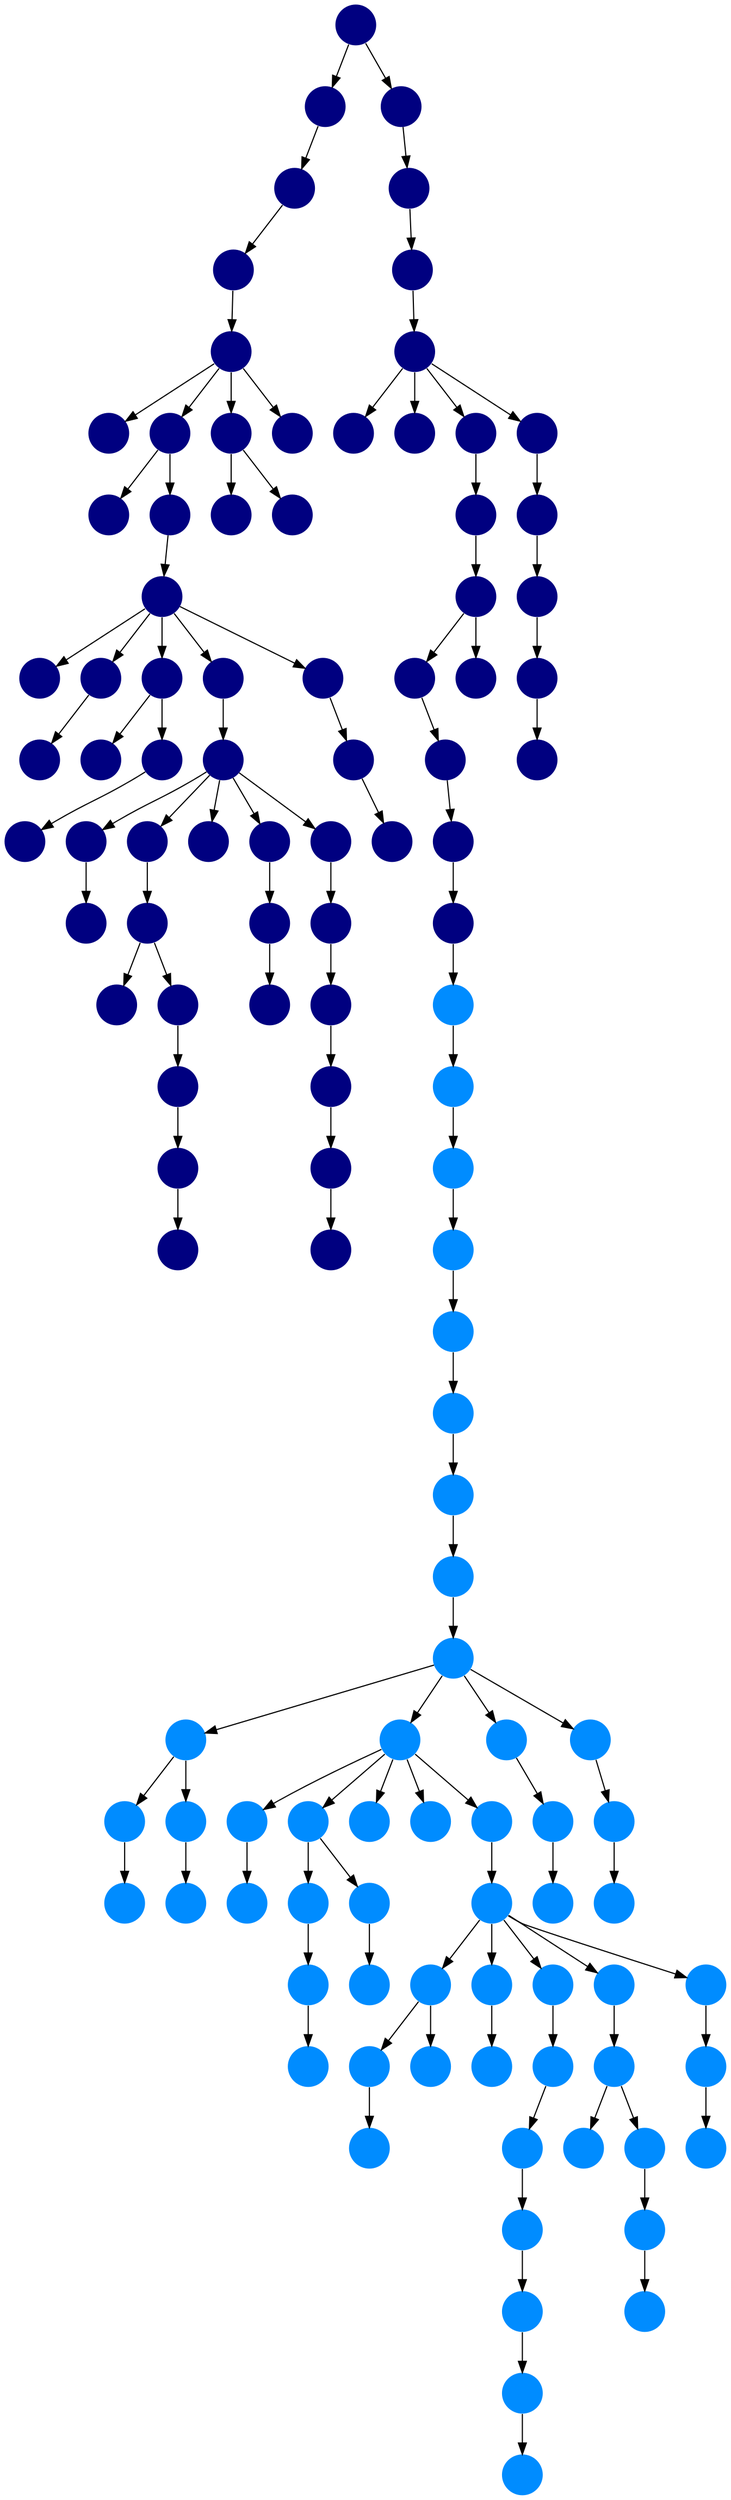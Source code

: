 digraph{
0 [tooltip = "G", penwidth = 0, style = filled, fillcolor = "#008cff", shape = circle, label = ""]
1 [tooltip = "G", penwidth = 0, style = filled, fillcolor = "#008cff", shape = circle, label = ""]
2 [tooltip = "G", penwidth = 0, style = filled, fillcolor = "#008cff", shape = circle, label = ""]
3 [tooltip = "A", penwidth = 0, style = filled, fillcolor = "#000080", shape = circle, label = ""]
4 [tooltip = "A", penwidth = 0, style = filled, fillcolor = "#000080", shape = circle, label = ""]
5 [tooltip = "A", penwidth = 0, style = filled, fillcolor = "#000080", shape = circle, label = ""]
6 [tooltip = "A", penwidth = 0, style = filled, fillcolor = "#000080", shape = circle, label = ""]
7 [tooltip = "A", penwidth = 0, style = filled, fillcolor = "#000080", shape = circle, label = ""]
8 [tooltip = "G", penwidth = 0, style = filled, fillcolor = "#008cff", shape = circle, label = ""]
9 [tooltip = "A", penwidth = 0, style = filled, fillcolor = "#000080", shape = circle, label = ""]
10 [tooltip = "A", penwidth = 0, style = filled, fillcolor = "#000080", shape = circle, label = ""]
11 [tooltip = "A", penwidth = 0, style = filled, fillcolor = "#000080", shape = circle, label = ""]
12 [tooltip = "A", penwidth = 0, style = filled, fillcolor = "#000080", shape = circle, label = ""]
13 [tooltip = "A", penwidth = 0, style = filled, fillcolor = "#000080", shape = circle, label = ""]
14 [tooltip = "A", penwidth = 0, style = filled, fillcolor = "#000080", shape = circle, label = ""]
15 [tooltip = "A", penwidth = 0, style = filled, fillcolor = "#000080", shape = circle, label = ""]
16 [tooltip = "A", penwidth = 0, style = filled, fillcolor = "#000080", shape = circle, label = ""]
17 [tooltip = "A", penwidth = 0, style = filled, fillcolor = "#000080", shape = circle, label = ""]
18 [tooltip = "A", penwidth = 0, style = filled, fillcolor = "#000080", shape = circle, label = ""]
19 [tooltip = "G", penwidth = 0, style = filled, fillcolor = "#008cff", shape = circle, label = ""]
20 [tooltip = "A", penwidth = 0, style = filled, fillcolor = "#000080", shape = circle, label = ""]
21 [tooltip = "A", penwidth = 0, style = filled, fillcolor = "#000080", shape = circle, label = ""]
22 [tooltip = "A", penwidth = 0, style = filled, fillcolor = "#000080", shape = circle, label = ""]
23 [tooltip = "G", penwidth = 0, style = filled, fillcolor = "#008cff", shape = circle, label = ""]
24 [tooltip = "A", penwidth = 0, style = filled, fillcolor = "#000080", shape = circle, label = ""]
25 [tooltip = "A", penwidth = 0, style = filled, fillcolor = "#000080", shape = circle, label = ""]
26 [tooltip = "A", penwidth = 0, style = filled, fillcolor = "#000080", shape = circle, label = ""]
27 [tooltip = "A", penwidth = 0, style = filled, fillcolor = "#000080", shape = circle, label = ""]
28 [tooltip = "A", penwidth = 0, style = filled, fillcolor = "#000080", shape = circle, label = ""]
29 [tooltip = "A", penwidth = 0, style = filled, fillcolor = "#000080", shape = circle, label = ""]
30 [tooltip = "A", penwidth = 0, style = filled, fillcolor = "#000080", shape = circle, label = ""]
31 [tooltip = "A", penwidth = 0, style = filled, fillcolor = "#000080", shape = circle, label = ""]
32 [tooltip = "A", penwidth = 0, style = filled, fillcolor = "#000080", shape = circle, label = ""]
33 [tooltip = "A", penwidth = 0, style = filled, fillcolor = "#000080", shape = circle, label = ""]
34 [tooltip = "A", penwidth = 0, style = filled, fillcolor = "#000080", shape = circle, label = ""]
35 [tooltip = "A", penwidth = 0, style = filled, fillcolor = "#000080", shape = circle, label = ""]
36 [tooltip = "A", penwidth = 0, style = filled, fillcolor = "#000080", shape = circle, label = ""]
37 [tooltip = "A", penwidth = 0, style = filled, fillcolor = "#000080", shape = circle, label = ""]
38 [tooltip = "A", penwidth = 0, style = filled, fillcolor = "#000080", shape = circle, label = ""]
39 [tooltip = "A", penwidth = 0, style = filled, fillcolor = "#000080", shape = circle, label = ""]
40 [tooltip = "A", penwidth = 0, style = filled, fillcolor = "#000080", shape = circle, label = ""]
41 [tooltip = "G", penwidth = 0, style = filled, fillcolor = "#008cff", shape = circle, label = ""]
42 [tooltip = "A", penwidth = 0, style = filled, fillcolor = "#000080", shape = circle, label = ""]
43 [tooltip = "A", penwidth = 0, style = filled, fillcolor = "#000080", shape = circle, label = ""]
44 [tooltip = "A", penwidth = 0, style = filled, fillcolor = "#000080", shape = circle, label = ""]
45 [tooltip = "A", penwidth = 0, style = filled, fillcolor = "#000080", shape = circle, label = ""]
46 [tooltip = "G", penwidth = 0, style = filled, fillcolor = "#008cff", shape = circle, label = ""]
47 [tooltip = "A", penwidth = 0, style = filled, fillcolor = "#000080", shape = circle, label = ""]
48 [tooltip = "G", penwidth = 0, style = filled, fillcolor = "#008cff", shape = circle, label = ""]
49 [tooltip = "A", penwidth = 0, style = filled, fillcolor = "#000080", shape = circle, label = ""]
50 [tooltip = "A", penwidth = 0, style = filled, fillcolor = "#000080", shape = circle, label = ""]
51 [tooltip = "A", penwidth = 0, style = filled, fillcolor = "#000080", shape = circle, label = ""]
52 [tooltip = "A", penwidth = 0, style = filled, fillcolor = "#000080", shape = circle, label = ""]
53 [tooltip = "A", penwidth = 0, style = filled, fillcolor = "#000080", shape = circle, label = ""]
54 [tooltip = "G", penwidth = 0, style = filled, fillcolor = "#008cff", shape = circle, label = ""]
55 [tooltip = "G", penwidth = 0, style = filled, fillcolor = "#008cff", shape = circle, label = ""]
56 [tooltip = "G", penwidth = 0, style = filled, fillcolor = "#008cff", shape = circle, label = ""]
57 [tooltip = "G", penwidth = 0, style = filled, fillcolor = "#008cff", shape = circle, label = ""]
58 [tooltip = "G", penwidth = 0, style = filled, fillcolor = "#008cff", shape = circle, label = ""]
59 [tooltip = "G", penwidth = 0, style = filled, fillcolor = "#008cff", shape = circle, label = ""]
60 [tooltip = "G", penwidth = 0, style = filled, fillcolor = "#008cff", shape = circle, label = ""]
61 [tooltip = "G", penwidth = 0, style = filled, fillcolor = "#008cff", shape = circle, label = ""]
62 [tooltip = "G", penwidth = 0, style = filled, fillcolor = "#008cff", shape = circle, label = ""]
63 [tooltip = "G", penwidth = 0, style = filled, fillcolor = "#008cff", shape = circle, label = ""]
64 [tooltip = "G", penwidth = 0, style = filled, fillcolor = "#008cff", shape = circle, label = ""]
65 [tooltip = "G", penwidth = 0, style = filled, fillcolor = "#008cff", shape = circle, label = ""]
66 [tooltip = "G", penwidth = 0, style = filled, fillcolor = "#008cff", shape = circle, label = ""]
67 [tooltip = "G", penwidth = 0, style = filled, fillcolor = "#008cff", shape = circle, label = ""]
68 [tooltip = "G", penwidth = 0, style = filled, fillcolor = "#008cff", shape = circle, label = ""]
69 [tooltip = "G", penwidth = 0, style = filled, fillcolor = "#008cff", shape = circle, label = ""]
70 [tooltip = "G", penwidth = 0, style = filled, fillcolor = "#008cff", shape = circle, label = ""]
71 [tooltip = "G", penwidth = 0, style = filled, fillcolor = "#008cff", shape = circle, label = ""]
72 [tooltip = "G", penwidth = 0, style = filled, fillcolor = "#008cff", shape = circle, label = ""]
73 [tooltip = "G", penwidth = 0, style = filled, fillcolor = "#008cff", shape = circle, label = ""]
74 [tooltip = "G", penwidth = 0, style = filled, fillcolor = "#008cff", shape = circle, label = ""]
75 [tooltip = "G", penwidth = 0, style = filled, fillcolor = "#008cff", shape = circle, label = ""]
76 [tooltip = "G", penwidth = 0, style = filled, fillcolor = "#008cff", shape = circle, label = ""]
77 [tooltip = "G", penwidth = 0, style = filled, fillcolor = "#008cff", shape = circle, label = ""]
78 [tooltip = "G", penwidth = 0, style = filled, fillcolor = "#008cff", shape = circle, label = ""]
79 [tooltip = "G", penwidth = 0, style = filled, fillcolor = "#008cff", shape = circle, label = ""]
80 [tooltip = "G", penwidth = 0, style = filled, fillcolor = "#008cff", shape = circle, label = ""]
81 [tooltip = "G", penwidth = 0, style = filled, fillcolor = "#008cff", shape = circle, label = ""]
82 [tooltip = "G", penwidth = 0, style = filled, fillcolor = "#008cff", shape = circle, label = ""]
83 [tooltip = "G", penwidth = 0, style = filled, fillcolor = "#008cff", shape = circle, label = ""]
84 [tooltip = "G", penwidth = 0, style = filled, fillcolor = "#008cff", shape = circle, label = ""]
85 [tooltip = "G", penwidth = 0, style = filled, fillcolor = "#008cff", shape = circle, label = ""]
86 [tooltip = "G", penwidth = 0, style = filled, fillcolor = "#008cff", shape = circle, label = ""]
87 [tooltip = "A", penwidth = 0, style = filled, fillcolor = "#000080", shape = circle, label = ""]
88 [tooltip = "A", penwidth = 0, style = filled, fillcolor = "#000080", shape = circle, label = ""]
89 [tooltip = "A", penwidth = 0, style = filled, fillcolor = "#000080", shape = circle, label = ""]
90 [tooltip = "A", penwidth = 0, style = filled, fillcolor = "#000080", shape = circle, label = ""]
91 [tooltip = "A", penwidth = 0, style = filled, fillcolor = "#000080", shape = circle, label = ""]
92 [tooltip = "A", penwidth = 0, style = filled, fillcolor = "#000080", shape = circle, label = ""]
93 [tooltip = "A", penwidth = 0, style = filled, fillcolor = "#000080", shape = circle, label = ""]
94 [tooltip = "A", penwidth = 0, style = filled, fillcolor = "#000080", shape = circle, label = ""]
95 [tooltip = "A", penwidth = 0, style = filled, fillcolor = "#000080", shape = circle, label = ""]
96 [tooltip = "G", penwidth = 0, style = filled, fillcolor = "#008cff", shape = circle, label = ""]
97 [tooltip = "G", penwidth = 0, style = filled, fillcolor = "#008cff", shape = circle, label = ""]
98 [tooltip = "G", penwidth = 0, style = filled, fillcolor = "#008cff", shape = circle, label = ""]
99 [tooltip = "A", penwidth = 0, style = filled, fillcolor = "#000080", shape = circle, label = ""]
100 [tooltip = "A", penwidth = 0, style = filled, fillcolor = "#000080", shape = circle, label = ""]
101 [tooltip = "A", penwidth = 0, style = filled, fillcolor = "#000080", shape = circle, label = ""]
102 [tooltip = "A", penwidth = 0, style = filled, fillcolor = "#000080", shape = circle, label = ""]
103 [tooltip = "G", penwidth = 0, style = filled, fillcolor = "#008cff", shape = circle, label = ""]
104 [tooltip = "G", penwidth = 0, style = filled, fillcolor = "#008cff", shape = circle, label = ""]
105 [tooltip = "A", penwidth = 0, style = filled, fillcolor = "#000080", shape = circle, label = ""]
106 [tooltip = "A", penwidth = 0, style = filled, fillcolor = "#000080", shape = circle, label = ""]
107 [tooltip = "A", penwidth = 0, style = filled, fillcolor = "#000080", shape = circle, label = ""]
108 [tooltip = "A", penwidth = 0, style = filled, fillcolor = "#000080", shape = circle, label = ""]
109 [tooltip = "A", penwidth = 0, style = filled, fillcolor = "#000080", shape = circle, label = ""]
110 [tooltip = "G", penwidth = 0, style = filled, fillcolor = "#008cff", shape = circle, label = ""]
111 [tooltip = "A", penwidth = 0, style = filled, fillcolor = "#000080", shape = circle, label = ""]
112 [tooltip = "G", penwidth = 0, style = filled, fillcolor = "#008cff", shape = circle, label = ""]
113 [tooltip = "G", penwidth = 0, style = filled, fillcolor = "#008cff", shape = circle, label = ""]
114 [tooltip = "G", penwidth = 0, style = filled, fillcolor = "#008cff", shape = circle, label = ""]
115 [tooltip = "G", penwidth = 0, style = filled, fillcolor = "#008cff", shape = circle, label = ""]
116 [tooltip = "G", penwidth = 0, style = filled, fillcolor = "#008cff", shape = circle, label = ""]
117 [tooltip = "G", penwidth = 0, style = filled, fillcolor = "#008cff", shape = circle, label = ""]
118 [tooltip = "G", penwidth = 0, style = filled, fillcolor = "#008cff", shape = circle, label = ""]
6 -> 9
82 -> 86
100 -> 101
31 -> 44
54 -> 41
58 -> 81
92 -> 102
48 -> 103
96 -> 97
27 -> 111
57 -> 56
49 -> 53
31 -> 35
98 -> 69
19 -> 54
10 -> 13
27 -> 39
12 -> 11
107 -> 108
18 -> 10
0 -> 1
23 -> 19
37 -> 106
110 -> 48
69 -> 80
61 -> 63
61 -> 76
58 -> 66
10 -> 14
55 -> 57
7 -> 8
114 -> 116
26 -> 24
49 -> 51
31 -> 40
31 -> 37
81 -> 62
103 -> 118
103 -> 61
40 -> 89
92 -> 94
47 -> 29
88 -> 87
58 -> 77
103 -> 55
118 -> 117
9 -> 7
89 -> 93
61 -> 65
42 -> 27
31 -> 34
89 -> 47
83 -> 84
3 -> 5
60 -> 82
58 -> 78
4 -> 6
62 -> 72
24 -> 25
10 -> 20
64 -> 73
20 -> 15
93 -> 26
25 -> 88
37 -> 105
53 -> 22
51 -> 45
103 -> 114
89 -> 91
63 -> 75
117 -> 104
50 -> 92
86 -> 85
39 -> 52
73 -> 59
28 -> 43
15 -> 3
116 -> 115
113 -> 112
44 -> 28
65 -> 96
78 -> 60
60 -> 68
10 -> 21
102 -> 99
22 -> 18
66 -> 79
3 -> 4
8 -> 23
39 -> 33
84 -> 71
64 -> 74
21 -> 16
61 -> 67
58 -> 64
89 -> 90
27 -> 36
27 -> 107
91 -> 30
46 -> 110
99 -> 100
107 -> 109
61 -> 70
41 -> 46
35 -> 32
76 -> 58
106 -> 95
77 -> 83
45 -> 42
16 -> 12
65 -> 2
11 -> 17
30 -> 38
55 -> 113
89 -> 50
52 -> 31
2 -> 0
71 -> 98
}